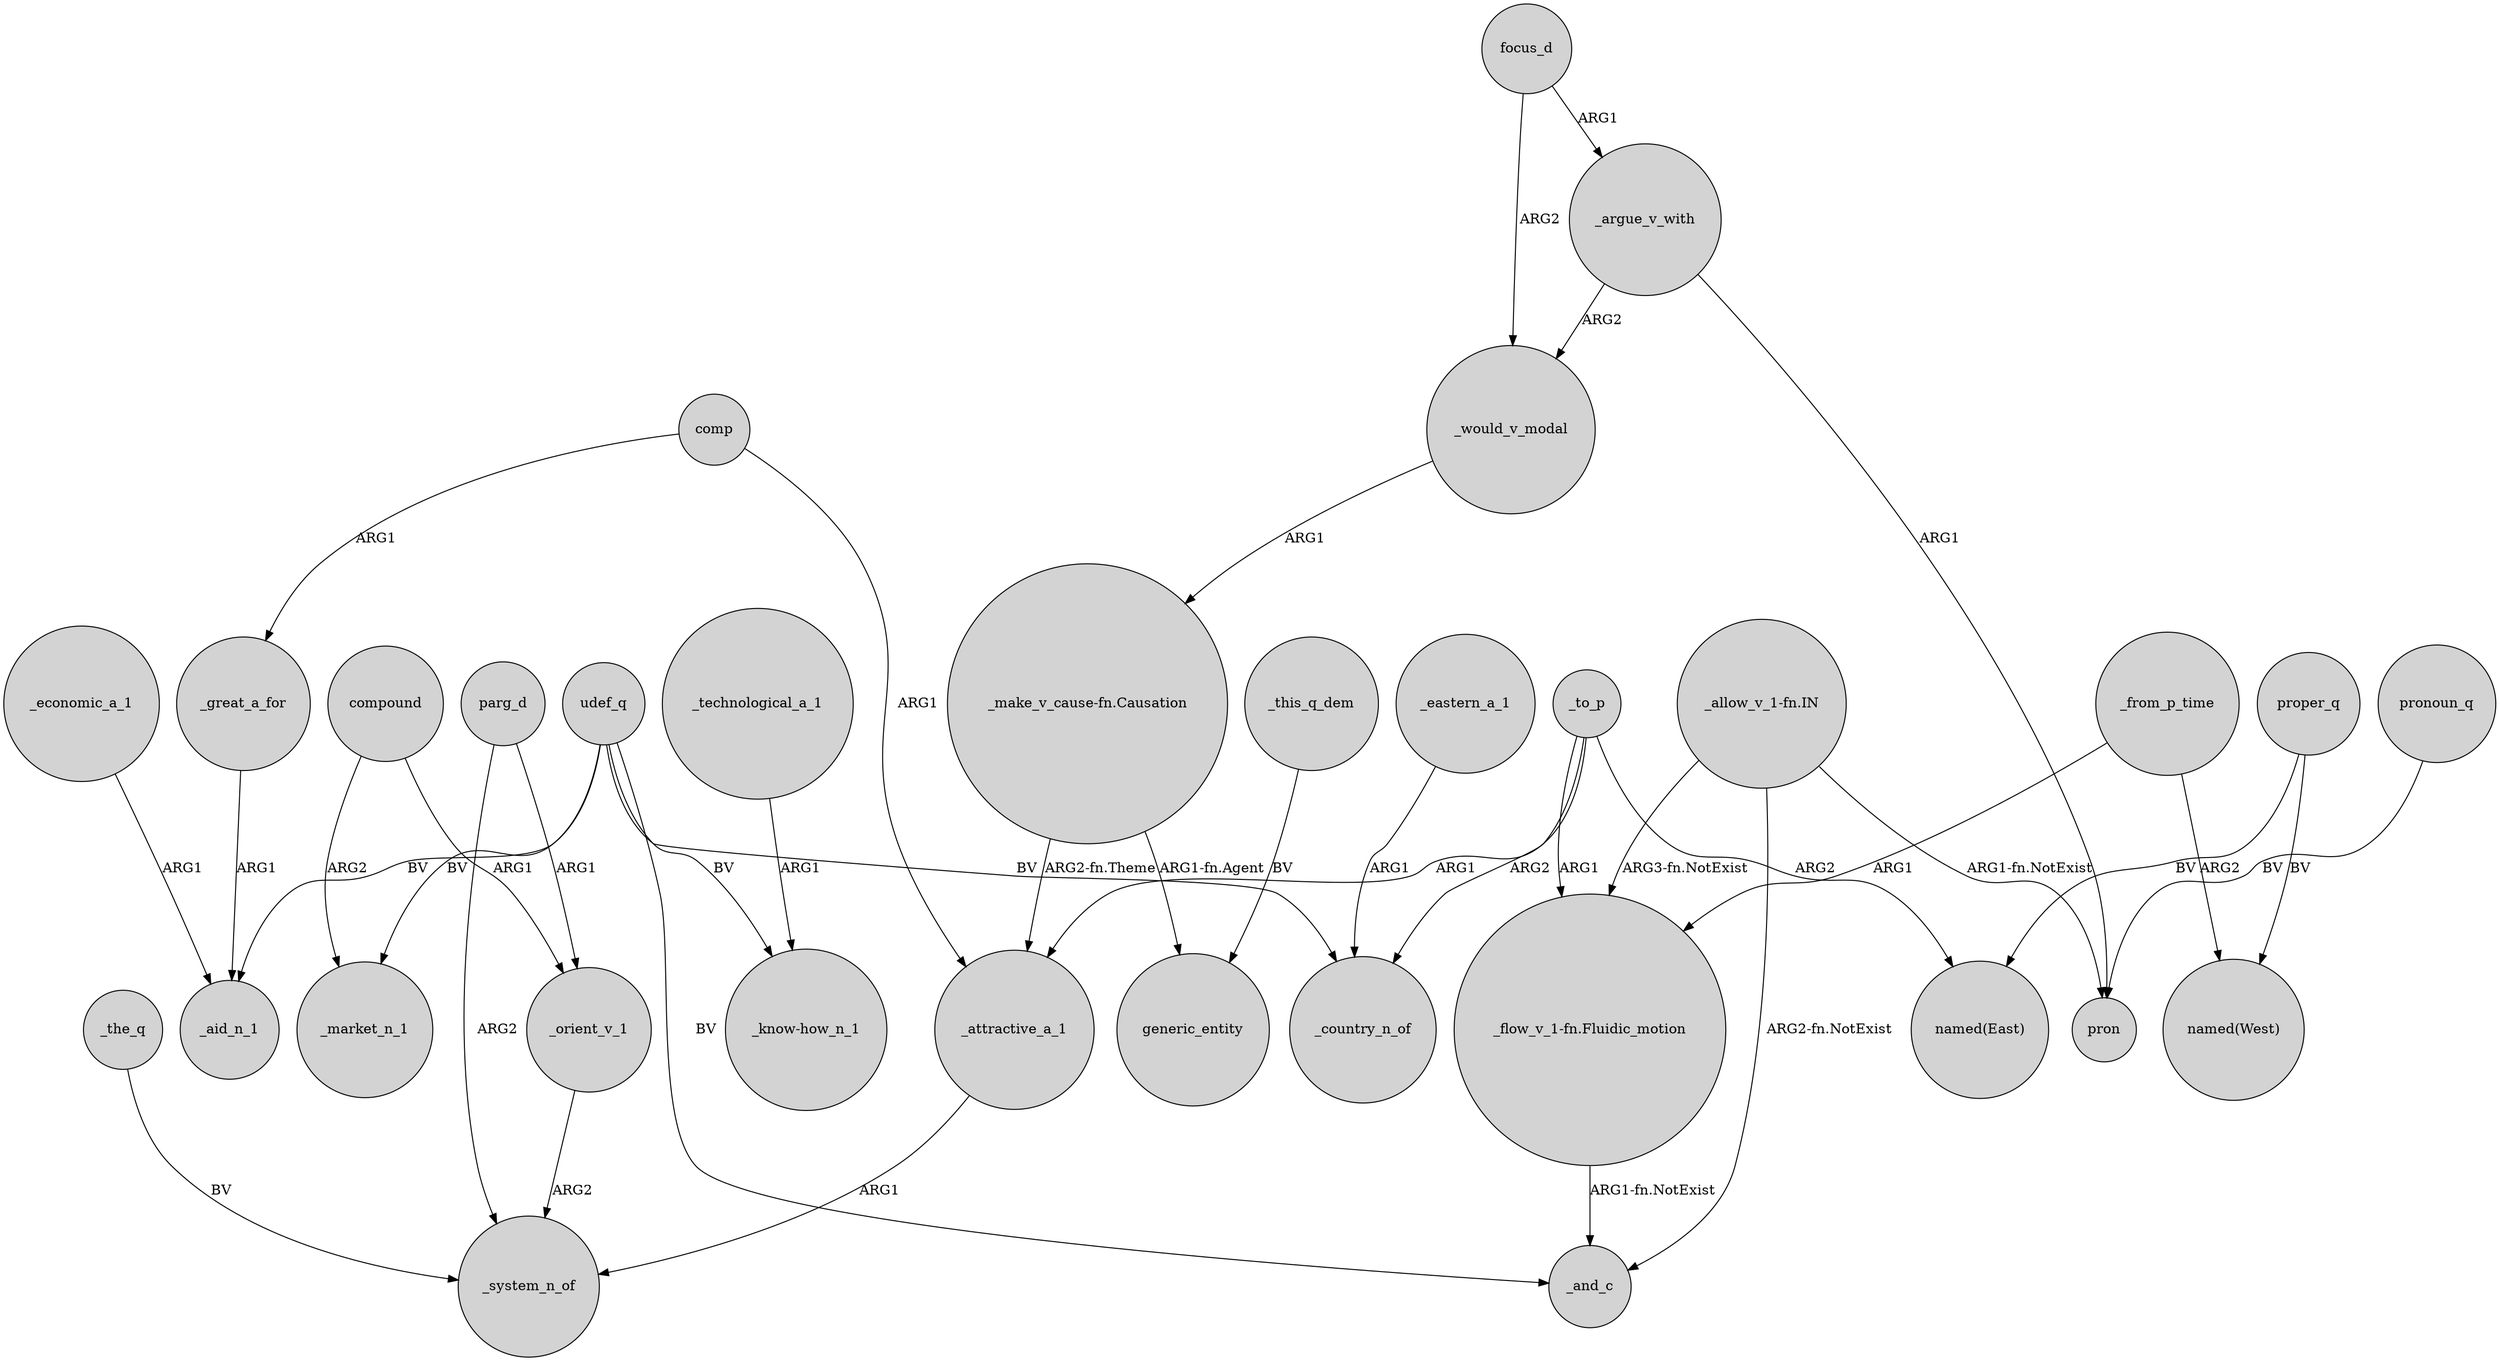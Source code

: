 digraph {
	node [shape=circle style=filled]
	"_make_v_cause-fn.Causation" -> generic_entity [label="ARG1-fn.Agent"]
	compound -> _market_n_1 [label=ARG2]
	focus_d -> _would_v_modal [label=ARG2]
	focus_d -> _argue_v_with [label=ARG1]
	"_allow_v_1-fn.IN" -> "_flow_v_1-fn.Fluidic_motion" [label="ARG3-fn.NotExist"]
	"_make_v_cause-fn.Causation" -> _attractive_a_1 [label="ARG2-fn.Theme"]
	parg_d -> _orient_v_1 [label=ARG1]
	_from_p_time -> "_flow_v_1-fn.Fluidic_motion" [label=ARG1]
	_great_a_for -> _aid_n_1 [label=ARG1]
	_from_p_time -> "named(West)" [label=ARG2]
	udef_q -> _market_n_1 [label=BV]
	proper_q -> "named(West)" [label=BV]
	comp -> _great_a_for [label=ARG1]
	parg_d -> _system_n_of [label=ARG2]
	_to_p -> "named(East)" [label=ARG2]
	udef_q -> _country_n_of [label=BV]
	pronoun_q -> pron [label=BV]
	_argue_v_with -> pron [label=ARG1]
	_this_q_dem -> generic_entity [label=BV]
	"_flow_v_1-fn.Fluidic_motion" -> _and_c [label="ARG1-fn.NotExist"]
	"_allow_v_1-fn.IN" -> pron [label="ARG1-fn.NotExist"]
	_would_v_modal -> "_make_v_cause-fn.Causation" [label=ARG1]
	_eastern_a_1 -> _country_n_of [label=ARG1]
	_to_p -> "_flow_v_1-fn.Fluidic_motion" [label=ARG1]
	_technological_a_1 -> "_know-how_n_1" [label=ARG1]
	_to_p -> _attractive_a_1 [label=ARG1]
	_economic_a_1 -> _aid_n_1 [label=ARG1]
	_to_p -> _country_n_of [label=ARG2]
	_attractive_a_1 -> _system_n_of [label=ARG1]
	compound -> _orient_v_1 [label=ARG1]
	"_allow_v_1-fn.IN" -> _and_c [label="ARG2-fn.NotExist"]
	udef_q -> "_know-how_n_1" [label=BV]
	udef_q -> _aid_n_1 [label=BV]
	_the_q -> _system_n_of [label=BV]
	udef_q -> _and_c [label=BV]
	_orient_v_1 -> _system_n_of [label=ARG2]
	proper_q -> "named(East)" [label=BV]
	_argue_v_with -> _would_v_modal [label=ARG2]
	comp -> _attractive_a_1 [label=ARG1]
}
